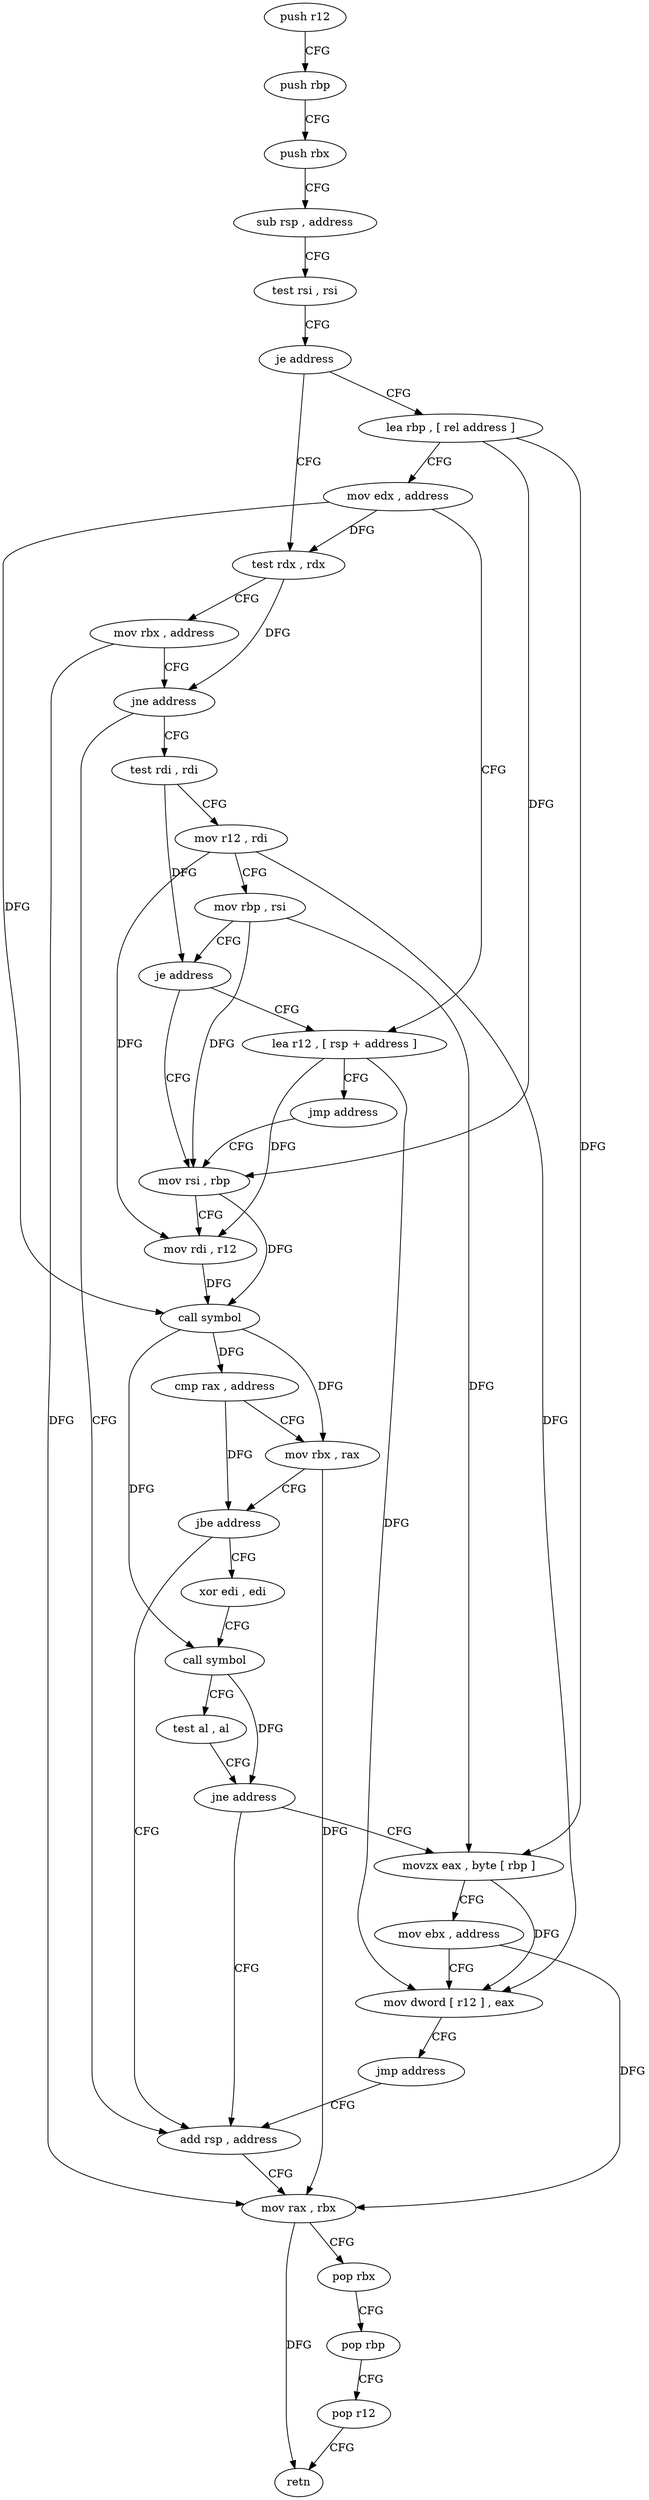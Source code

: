 digraph "func" {
"4302144" [label = "push r12" ]
"4302146" [label = "push rbp" ]
"4302147" [label = "push rbx" ]
"4302148" [label = "sub rsp , address" ]
"4302152" [label = "test rsi , rsi" ]
"4302155" [label = "je address" ]
"4302248" [label = "lea rbp , [ rel address ]" ]
"4302157" [label = "test rdx , rdx" ]
"4302255" [label = "mov edx , address" ]
"4302260" [label = "lea r12 , [ rsp + address ]" ]
"4302160" [label = "mov rbx , address" ]
"4302167" [label = "jne address" ]
"4302184" [label = "test rdi , rdi" ]
"4302169" [label = "add rsp , address" ]
"4302195" [label = "mov rsi , rbp" ]
"4302198" [label = "mov rdi , r12" ]
"4302201" [label = "call symbol" ]
"4302206" [label = "cmp rax , address" ]
"4302210" [label = "mov rbx , rax" ]
"4302213" [label = "jbe address" ]
"4302215" [label = "xor edi , edi" ]
"4302187" [label = "mov r12 , rdi" ]
"4302190" [label = "mov rbp , rsi" ]
"4302193" [label = "je address" ]
"4302173" [label = "mov rax , rbx" ]
"4302176" [label = "pop rbx" ]
"4302177" [label = "pop rbp" ]
"4302178" [label = "pop r12" ]
"4302180" [label = "retn" ]
"4302217" [label = "call symbol" ]
"4302222" [label = "test al , al" ]
"4302224" [label = "jne address" ]
"4302226" [label = "movzx eax , byte [ rbp ]" ]
"4302265" [label = "jmp address" ]
"4302230" [label = "mov ebx , address" ]
"4302235" [label = "mov dword [ r12 ] , eax" ]
"4302239" [label = "jmp address" ]
"4302144" -> "4302146" [ label = "CFG" ]
"4302146" -> "4302147" [ label = "CFG" ]
"4302147" -> "4302148" [ label = "CFG" ]
"4302148" -> "4302152" [ label = "CFG" ]
"4302152" -> "4302155" [ label = "CFG" ]
"4302155" -> "4302248" [ label = "CFG" ]
"4302155" -> "4302157" [ label = "CFG" ]
"4302248" -> "4302255" [ label = "CFG" ]
"4302248" -> "4302195" [ label = "DFG" ]
"4302248" -> "4302226" [ label = "DFG" ]
"4302157" -> "4302160" [ label = "CFG" ]
"4302157" -> "4302167" [ label = "DFG" ]
"4302255" -> "4302260" [ label = "CFG" ]
"4302255" -> "4302157" [ label = "DFG" ]
"4302255" -> "4302201" [ label = "DFG" ]
"4302260" -> "4302265" [ label = "CFG" ]
"4302260" -> "4302198" [ label = "DFG" ]
"4302260" -> "4302235" [ label = "DFG" ]
"4302160" -> "4302167" [ label = "CFG" ]
"4302160" -> "4302173" [ label = "DFG" ]
"4302167" -> "4302184" [ label = "CFG" ]
"4302167" -> "4302169" [ label = "CFG" ]
"4302184" -> "4302187" [ label = "CFG" ]
"4302184" -> "4302193" [ label = "DFG" ]
"4302169" -> "4302173" [ label = "CFG" ]
"4302195" -> "4302198" [ label = "CFG" ]
"4302195" -> "4302201" [ label = "DFG" ]
"4302198" -> "4302201" [ label = "DFG" ]
"4302201" -> "4302206" [ label = "DFG" ]
"4302201" -> "4302210" [ label = "DFG" ]
"4302201" -> "4302217" [ label = "DFG" ]
"4302206" -> "4302210" [ label = "CFG" ]
"4302206" -> "4302213" [ label = "DFG" ]
"4302210" -> "4302213" [ label = "CFG" ]
"4302210" -> "4302173" [ label = "DFG" ]
"4302213" -> "4302169" [ label = "CFG" ]
"4302213" -> "4302215" [ label = "CFG" ]
"4302215" -> "4302217" [ label = "CFG" ]
"4302187" -> "4302190" [ label = "CFG" ]
"4302187" -> "4302198" [ label = "DFG" ]
"4302187" -> "4302235" [ label = "DFG" ]
"4302190" -> "4302193" [ label = "CFG" ]
"4302190" -> "4302195" [ label = "DFG" ]
"4302190" -> "4302226" [ label = "DFG" ]
"4302193" -> "4302260" [ label = "CFG" ]
"4302193" -> "4302195" [ label = "CFG" ]
"4302173" -> "4302176" [ label = "CFG" ]
"4302173" -> "4302180" [ label = "DFG" ]
"4302176" -> "4302177" [ label = "CFG" ]
"4302177" -> "4302178" [ label = "CFG" ]
"4302178" -> "4302180" [ label = "CFG" ]
"4302217" -> "4302222" [ label = "CFG" ]
"4302217" -> "4302224" [ label = "DFG" ]
"4302222" -> "4302224" [ label = "CFG" ]
"4302224" -> "4302169" [ label = "CFG" ]
"4302224" -> "4302226" [ label = "CFG" ]
"4302226" -> "4302230" [ label = "CFG" ]
"4302226" -> "4302235" [ label = "DFG" ]
"4302265" -> "4302195" [ label = "CFG" ]
"4302230" -> "4302235" [ label = "CFG" ]
"4302230" -> "4302173" [ label = "DFG" ]
"4302235" -> "4302239" [ label = "CFG" ]
"4302239" -> "4302169" [ label = "CFG" ]
}
